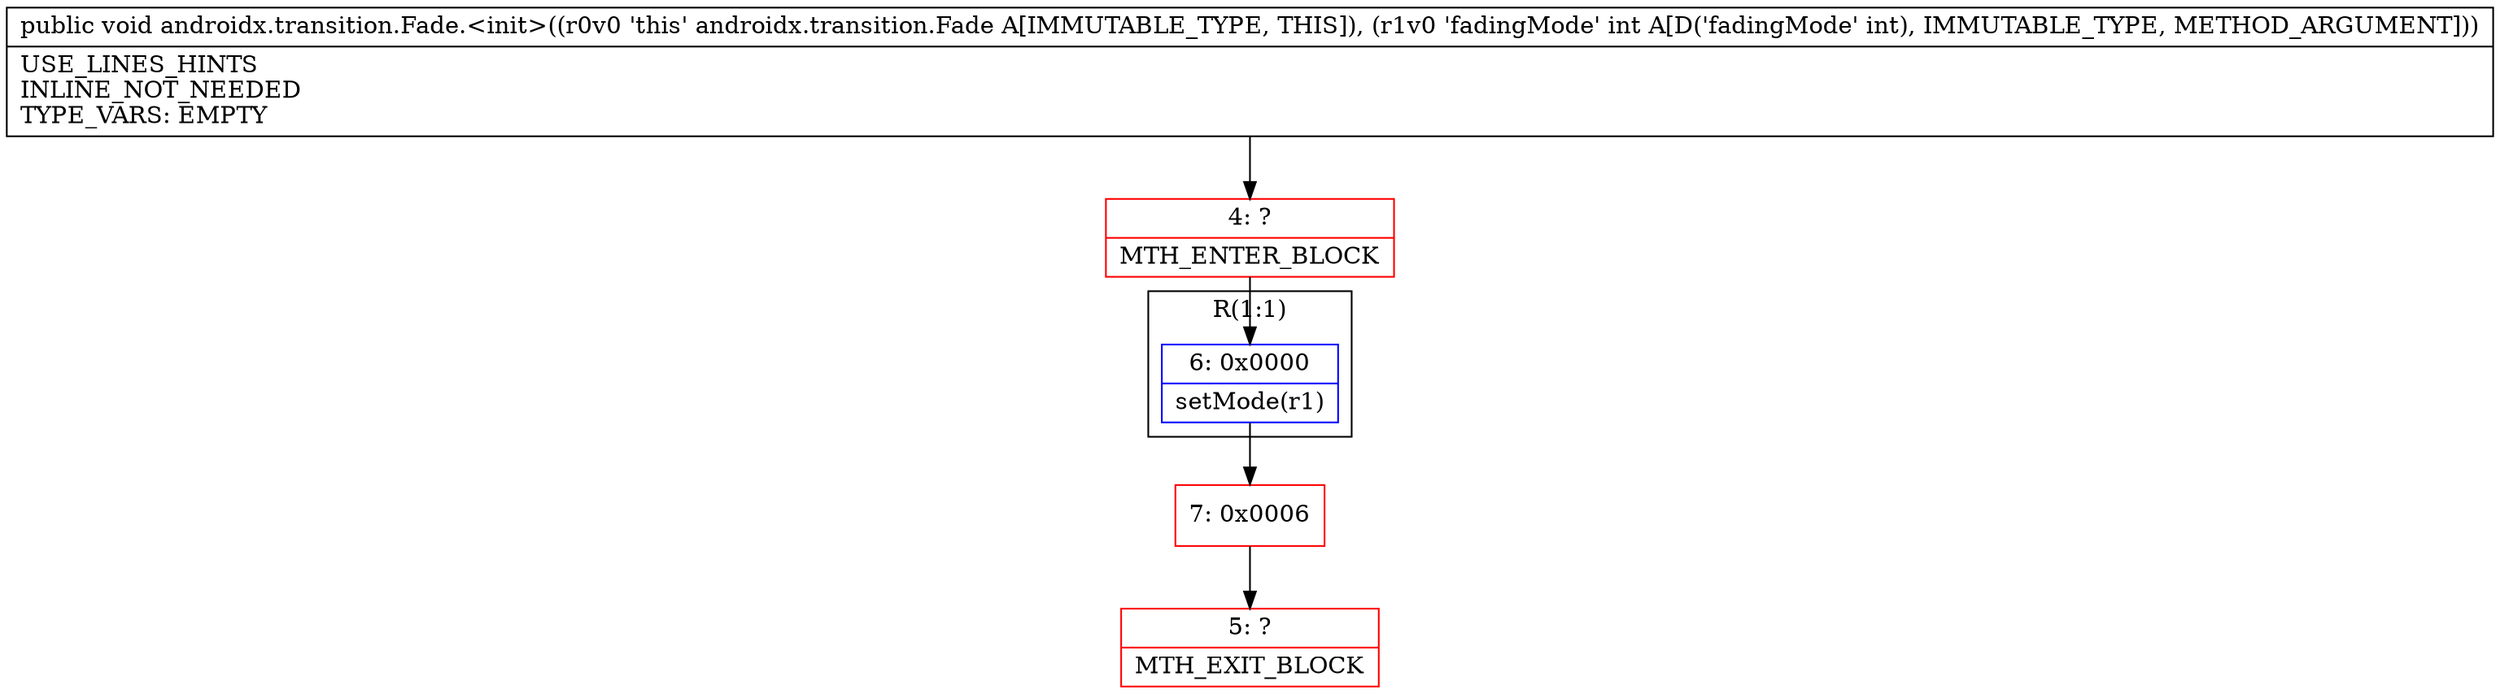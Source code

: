 digraph "CFG forandroidx.transition.Fade.\<init\>(I)V" {
subgraph cluster_Region_307260894 {
label = "R(1:1)";
node [shape=record,color=blue];
Node_6 [shape=record,label="{6\:\ 0x0000|setMode(r1)\l}"];
}
Node_4 [shape=record,color=red,label="{4\:\ ?|MTH_ENTER_BLOCK\l}"];
Node_7 [shape=record,color=red,label="{7\:\ 0x0006}"];
Node_5 [shape=record,color=red,label="{5\:\ ?|MTH_EXIT_BLOCK\l}"];
MethodNode[shape=record,label="{public void androidx.transition.Fade.\<init\>((r0v0 'this' androidx.transition.Fade A[IMMUTABLE_TYPE, THIS]), (r1v0 'fadingMode' int A[D('fadingMode' int), IMMUTABLE_TYPE, METHOD_ARGUMENT]))  | USE_LINES_HINTS\lINLINE_NOT_NEEDED\lTYPE_VARS: EMPTY\l}"];
MethodNode -> Node_4;Node_6 -> Node_7;
Node_4 -> Node_6;
Node_7 -> Node_5;
}

